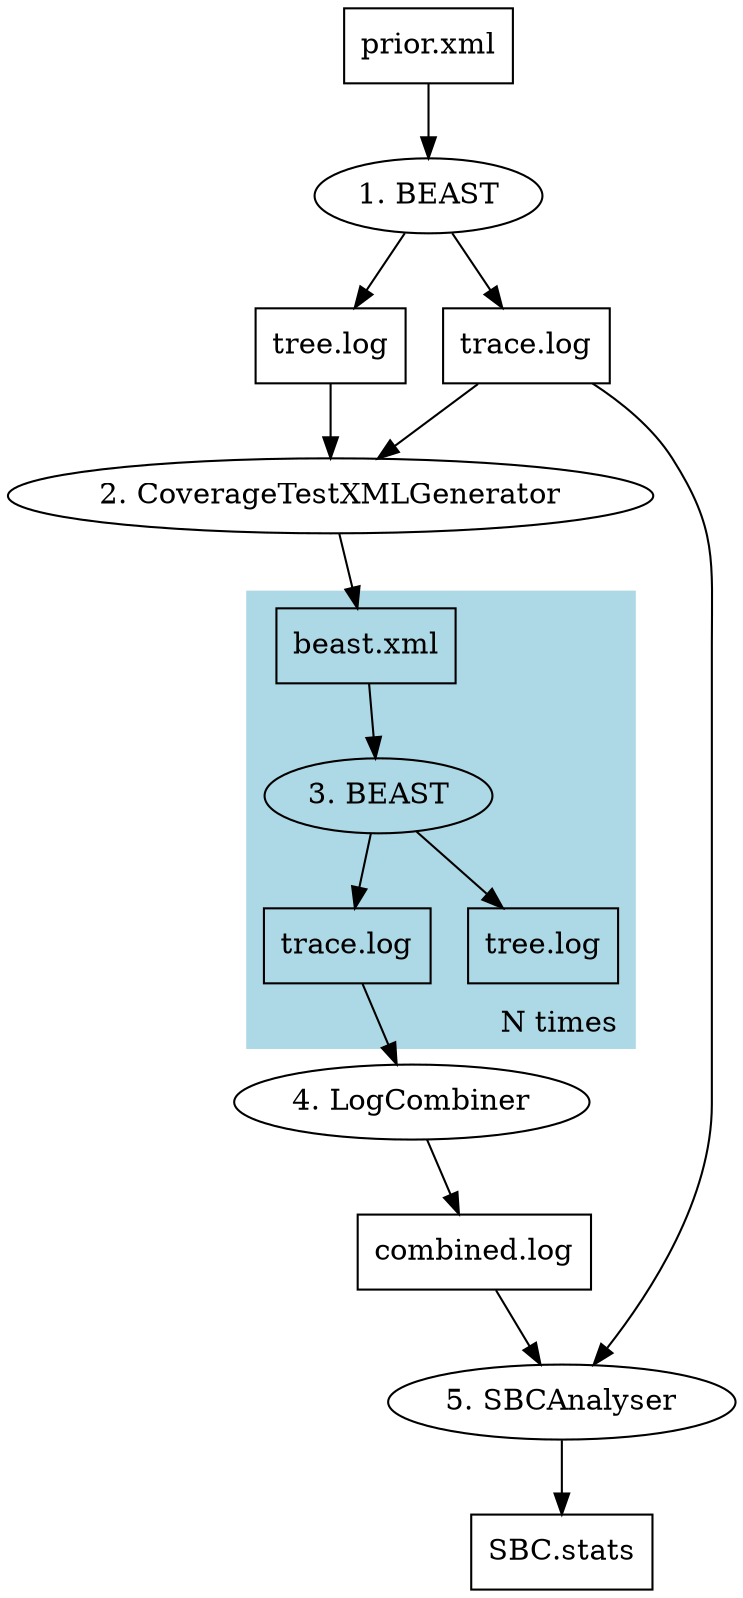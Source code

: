 digraph G {
	prior_xml [shape=box, label="prior.xml"];
	trace_log [shape=box, label="trace.log"];
	tree_log [shape=box, label="tree.log"];
	tracelogs [shape=box, label="trace.log"];
	treelogs [shape=box, label="tree.log"];
	beast_xml [shape=box, label="beast.xml"];
	combined  [shape=box, label="combined.log"];
	
	BEAST [label="1. BEAST"];
	CoverageTestXMLGenerator [label="2. CoverageTestXMLGenerator"]
	BEAST2 [label="3. BEAST"];
	logcombiner [label="4. LogCombiner"];
	CoverageCalculator [label="5. SBCAnalyser"];
	
	
	sbc_stats [shape=box, label="SBC.stats"];
	prior_xml -> BEAST -> trace_log;
	BEAST -> tree_log;
	trace_log -> CoverageTestXMLGenerator;
	tree_log -> CoverageTestXMLGenerator;
	CoverageTestXMLGenerator -> beast_xml
	subgraph cluster0 {
		beast_xml -> BEAST2;
		BEAST2 -> tracelogs;
		BEAST2 -> treelogs;
		labeljust="r";
		labelloc="b";
	    label=" N times"; 
		style=filled;
		color=lightblue;
			}
	tracelogs -> logcombiner -> combined -> CoverageCalculator -> sbc_stats;	
	trace_log -> CoverageCalculator;
 }

